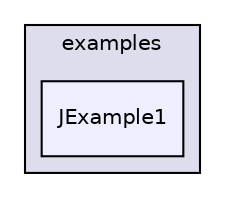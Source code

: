 digraph "src/examples/JExample1" {
  compound=true
  node [ fontsize="10", fontname="Helvetica"];
  edge [ labelfontsize="10", labelfontname="Helvetica"];
  subgraph clusterdir_e931c1a3f0014e624d0645a271726ad2 {
    graph [ bgcolor="#ddddee", pencolor="black", label="examples" fontname="Helvetica", fontsize="10", URL="dir_e931c1a3f0014e624d0645a271726ad2.html"]
  dir_b584a7a8455cb4a136438cfe18c102d1 [shape=box, label="JExample1", style="filled", fillcolor="#eeeeff", pencolor="black", URL="dir_b584a7a8455cb4a136438cfe18c102d1.html"];
  }
}
